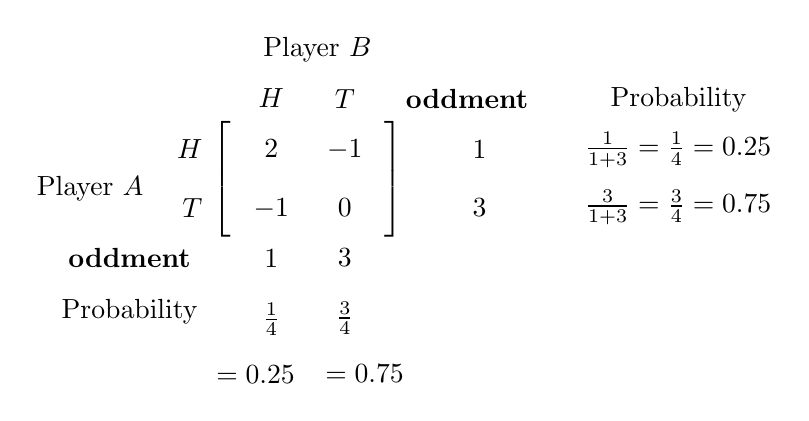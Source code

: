 \begin{tikzpicture}
    \matrix [matrix of math nodes,left delimiter={[},right delimiter={]},row sep=0.25cm,column sep=0.25cm] (n) {
            2 & -1 \\
            -1 & 0 \\
        };
    \node[above=1 cm] at (n-1-2.west) {Player $B$};
    \node[left=1.5 cm] at (n-2-1.north) (a){Player $A$};
    \node[above=.4 cm] at (n-1-1) {$H$};
    \node[above=.4 cm] at (n-1-2)(ut) {$T$};

    \node[below=.4 cm] at (n-2-1) (o1){$1$};
    \node[below=.4 cm] at (n-2-2) (o2){$3$};


    \node[left=.75 cm] at (n-1-1) {$H$};
    \node[left=.75 cm] at (n-2-1) {$T$};
    \node[right=0.4 cm of ut]  {\textbf{oddment}};
    \node[right=3 cm of ut]  {Probability};
    \node[below=0.35 cm of a,xshift=.5cm]  {\textbf{oddment}};
    \node[below=1 cm of a,xshift=.5cm]  {Probability};
    \node[right=1.5 cm] at (n-1-2) (o3){$1$};
    \node[right=1.5 cm] at (n-2-2)(o4) {$3$};
    \node[right=1cm of o3] {$\frac{1}{1+3}=\frac{1}{4}=0.25$};
    \node[right=1cm of o4] {$\frac{3}{1+3}=\frac{3}{4}=0.75$};

    \node[below=.2 cm of o1] {$\frac{1}{4}$};
    \node[below=1 cm of o1,xshift=-.2cm] {$=0.25$};
    \node[below=.2 cm of o2] {$\frac{3}{4}$};
    \node[below=1 cm of o2,xshift=.25cm] {$=0.75$};
\end{tikzpicture}